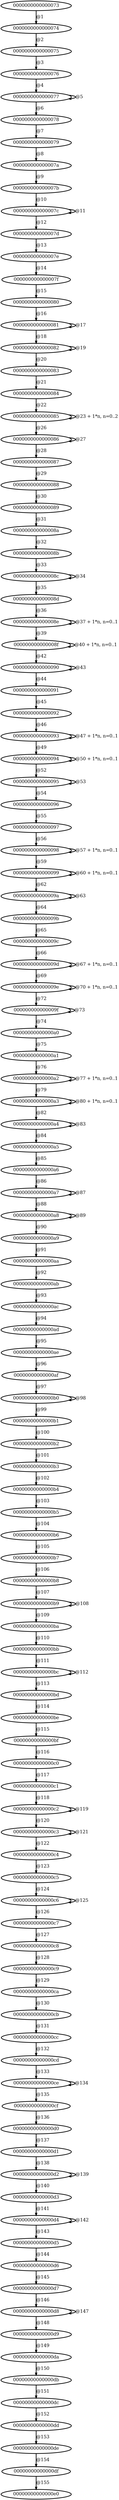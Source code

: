 digraph G {
        node [style=rounded, penwidth=3, fontsize=20, shape=oval];
        "0000000000000073" -> "0000000000000074" [label="@1", color=black,arrowsize=1,style=bold,penwidth=3,fontsize=20];
"0000000000000074" -> "0000000000000075" [label="@2", color=black,arrowsize=1,style=bold,penwidth=3,fontsize=20];
"0000000000000075" -> "0000000000000076" [label="@3", color=black,arrowsize=1,style=bold,penwidth=3,fontsize=20];
"0000000000000076" -> "0000000000000077" [label="@4", color=black,arrowsize=1,style=bold,penwidth=3,fontsize=20];
"0000000000000077" -> "0000000000000077" [label="@5", color=black,arrowsize=1,style=bold,penwidth=3,fontsize=20];
"0000000000000077" -> "0000000000000078" [label="@6", color=black,arrowsize=1,style=bold,penwidth=3,fontsize=20];
"0000000000000078" -> "0000000000000079" [label="@7", color=black,arrowsize=1,style=bold,penwidth=3,fontsize=20];
"0000000000000079" -> "000000000000007a" [label="@8", color=black,arrowsize=1,style=bold,penwidth=3,fontsize=20];
"000000000000007a" -> "000000000000007b" [label="@9", color=black,arrowsize=1,style=bold,penwidth=3,fontsize=20];
"000000000000007b" -> "000000000000007c" [label="@10", color=black,arrowsize=1,style=bold,penwidth=3,fontsize=20];
"000000000000007c" -> "000000000000007c" [label="@11", color=black,arrowsize=1,style=bold,penwidth=3,fontsize=20];
"000000000000007c" -> "000000000000007d" [label="@12", color=black,arrowsize=1,style=bold,penwidth=3,fontsize=20];
"000000000000007d" -> "000000000000007e" [label="@13", color=black,arrowsize=1,style=bold,penwidth=3,fontsize=20];
"000000000000007e" -> "000000000000007f" [label="@14", color=black,arrowsize=1,style=bold,penwidth=3,fontsize=20];
"000000000000007f" -> "0000000000000080" [label="@15", color=black,arrowsize=1,style=bold,penwidth=3,fontsize=20];
"0000000000000080" -> "0000000000000081" [label="@16", color=black,arrowsize=1,style=bold,penwidth=3,fontsize=20];
"0000000000000081" -> "0000000000000081" [label="@17", color=black,arrowsize=1,style=bold,penwidth=3,fontsize=20];
"0000000000000081" -> "0000000000000082" [label="@18", color=black,arrowsize=1,style=bold,penwidth=3,fontsize=20];
"0000000000000082" -> "0000000000000082" [label="@19", color=black,arrowsize=1,style=bold,penwidth=3,fontsize=20];
"0000000000000082" -> "0000000000000083" [label="@20", color=black,arrowsize=1,style=bold,penwidth=3,fontsize=20];
"0000000000000083" -> "0000000000000084" [label="@21", color=black,arrowsize=1,style=bold,penwidth=3,fontsize=20];
"0000000000000084" -> "0000000000000085" [label="@22", color=black,arrowsize=1,style=bold,penwidth=3,fontsize=20];
"0000000000000085" -> "0000000000000085" [label="@23 + 1*n, n=0..2", color=black,arrowsize=1,style=bold,penwidth=3,fontsize=20];
"0000000000000085" -> "0000000000000086" [label="@26", color=black,arrowsize=1,style=bold,penwidth=3,fontsize=20];
"0000000000000086" -> "0000000000000086" [label="@27", color=black,arrowsize=1,style=bold,penwidth=3,fontsize=20];
"0000000000000086" -> "0000000000000087" [label="@28", color=black,arrowsize=1,style=bold,penwidth=3,fontsize=20];
"0000000000000087" -> "0000000000000088" [label="@29", color=black,arrowsize=1,style=bold,penwidth=3,fontsize=20];
"0000000000000088" -> "0000000000000089" [label="@30", color=black,arrowsize=1,style=bold,penwidth=3,fontsize=20];
"0000000000000089" -> "000000000000008a" [label="@31", color=black,arrowsize=1,style=bold,penwidth=3,fontsize=20];
"000000000000008a" -> "000000000000008b" [label="@32", color=black,arrowsize=1,style=bold,penwidth=3,fontsize=20];
"000000000000008b" -> "000000000000008c" [label="@33", color=black,arrowsize=1,style=bold,penwidth=3,fontsize=20];
"000000000000008c" -> "000000000000008c" [label="@34", color=black,arrowsize=1,style=bold,penwidth=3,fontsize=20];
"000000000000008c" -> "000000000000008d" [label="@35", color=black,arrowsize=1,style=bold,penwidth=3,fontsize=20];
"000000000000008d" -> "000000000000008e" [label="@36", color=black,arrowsize=1,style=bold,penwidth=3,fontsize=20];
"000000000000008e" -> "000000000000008e" [label="@37 + 1*n, n=0..1", color=black,arrowsize=1,style=bold,penwidth=3,fontsize=20];
"000000000000008e" -> "000000000000008f" [label="@39", color=black,arrowsize=1,style=bold,penwidth=3,fontsize=20];
"000000000000008f" -> "000000000000008f" [label="@40 + 1*n, n=0..1", color=black,arrowsize=1,style=bold,penwidth=3,fontsize=20];
"000000000000008f" -> "0000000000000090" [label="@42", color=black,arrowsize=1,style=bold,penwidth=3,fontsize=20];
"0000000000000090" -> "0000000000000090" [label="@43", color=black,arrowsize=1,style=bold,penwidth=3,fontsize=20];
"0000000000000090" -> "0000000000000091" [label="@44", color=black,arrowsize=1,style=bold,penwidth=3,fontsize=20];
"0000000000000091" -> "0000000000000092" [label="@45", color=black,arrowsize=1,style=bold,penwidth=3,fontsize=20];
"0000000000000092" -> "0000000000000093" [label="@46", color=black,arrowsize=1,style=bold,penwidth=3,fontsize=20];
"0000000000000093" -> "0000000000000093" [label="@47 + 1*n, n=0..1", color=black,arrowsize=1,style=bold,penwidth=3,fontsize=20];
"0000000000000093" -> "0000000000000094" [label="@49", color=black,arrowsize=1,style=bold,penwidth=3,fontsize=20];
"0000000000000094" -> "0000000000000094" [label="@50 + 1*n, n=0..1", color=black,arrowsize=1,style=bold,penwidth=3,fontsize=20];
"0000000000000094" -> "0000000000000095" [label="@52", color=black,arrowsize=1,style=bold,penwidth=3,fontsize=20];
"0000000000000095" -> "0000000000000095" [label="@53", color=black,arrowsize=1,style=bold,penwidth=3,fontsize=20];
"0000000000000095" -> "0000000000000096" [label="@54", color=black,arrowsize=1,style=bold,penwidth=3,fontsize=20];
"0000000000000096" -> "0000000000000097" [label="@55", color=black,arrowsize=1,style=bold,penwidth=3,fontsize=20];
"0000000000000097" -> "0000000000000098" [label="@56", color=black,arrowsize=1,style=bold,penwidth=3,fontsize=20];
"0000000000000098" -> "0000000000000098" [label="@57 + 1*n, n=0..1", color=black,arrowsize=1,style=bold,penwidth=3,fontsize=20];
"0000000000000098" -> "0000000000000099" [label="@59", color=black,arrowsize=1,style=bold,penwidth=3,fontsize=20];
"0000000000000099" -> "0000000000000099" [label="@60 + 1*n, n=0..1", color=black,arrowsize=1,style=bold,penwidth=3,fontsize=20];
"0000000000000099" -> "000000000000009a" [label="@62", color=black,arrowsize=1,style=bold,penwidth=3,fontsize=20];
"000000000000009a" -> "000000000000009a" [label="@63", color=black,arrowsize=1,style=bold,penwidth=3,fontsize=20];
"000000000000009a" -> "000000000000009b" [label="@64", color=black,arrowsize=1,style=bold,penwidth=3,fontsize=20];
"000000000000009b" -> "000000000000009c" [label="@65", color=black,arrowsize=1,style=bold,penwidth=3,fontsize=20];
"000000000000009c" -> "000000000000009d" [label="@66", color=black,arrowsize=1,style=bold,penwidth=3,fontsize=20];
"000000000000009d" -> "000000000000009d" [label="@67 + 1*n, n=0..1", color=black,arrowsize=1,style=bold,penwidth=3,fontsize=20];
"000000000000009d" -> "000000000000009e" [label="@69", color=black,arrowsize=1,style=bold,penwidth=3,fontsize=20];
"000000000000009e" -> "000000000000009e" [label="@70 + 1*n, n=0..1", color=black,arrowsize=1,style=bold,penwidth=3,fontsize=20];
"000000000000009e" -> "000000000000009f" [label="@72", color=black,arrowsize=1,style=bold,penwidth=3,fontsize=20];
"000000000000009f" -> "000000000000009f" [label="@73", color=black,arrowsize=1,style=bold,penwidth=3,fontsize=20];
"000000000000009f" -> "00000000000000a0" [label="@74", color=black,arrowsize=1,style=bold,penwidth=3,fontsize=20];
"00000000000000a0" -> "00000000000000a1" [label="@75", color=black,arrowsize=1,style=bold,penwidth=3,fontsize=20];
"00000000000000a1" -> "00000000000000a2" [label="@76", color=black,arrowsize=1,style=bold,penwidth=3,fontsize=20];
"00000000000000a2" -> "00000000000000a2" [label="@77 + 1*n, n=0..1", color=black,arrowsize=1,style=bold,penwidth=3,fontsize=20];
"00000000000000a2" -> "00000000000000a3" [label="@79", color=black,arrowsize=1,style=bold,penwidth=3,fontsize=20];
"00000000000000a3" -> "00000000000000a3" [label="@80 + 1*n, n=0..1", color=black,arrowsize=1,style=bold,penwidth=3,fontsize=20];
"00000000000000a3" -> "00000000000000a4" [label="@82", color=black,arrowsize=1,style=bold,penwidth=3,fontsize=20];
"00000000000000a4" -> "00000000000000a4" [label="@83", color=black,arrowsize=1,style=bold,penwidth=3,fontsize=20];
"00000000000000a4" -> "00000000000000a5" [label="@84", color=black,arrowsize=1,style=bold,penwidth=3,fontsize=20];
"00000000000000a5" -> "00000000000000a6" [label="@85", color=black,arrowsize=1,style=bold,penwidth=3,fontsize=20];
"00000000000000a6" -> "00000000000000a7" [label="@86", color=black,arrowsize=1,style=bold,penwidth=3,fontsize=20];
"00000000000000a7" -> "00000000000000a7" [label="@87", color=black,arrowsize=1,style=bold,penwidth=3,fontsize=20];
"00000000000000a7" -> "00000000000000a8" [label="@88", color=black,arrowsize=1,style=bold,penwidth=3,fontsize=20];
"00000000000000a8" -> "00000000000000a8" [label="@89", color=black,arrowsize=1,style=bold,penwidth=3,fontsize=20];
"00000000000000a8" -> "00000000000000a9" [label="@90", color=black,arrowsize=1,style=bold,penwidth=3,fontsize=20];
"00000000000000a9" -> "00000000000000aa" [label="@91", color=black,arrowsize=1,style=bold,penwidth=3,fontsize=20];
"00000000000000aa" -> "00000000000000ab" [label="@92", color=black,arrowsize=1,style=bold,penwidth=3,fontsize=20];
"00000000000000ab" -> "00000000000000ac" [label="@93", color=black,arrowsize=1,style=bold,penwidth=3,fontsize=20];
"00000000000000ac" -> "00000000000000ad" [label="@94", color=black,arrowsize=1,style=bold,penwidth=3,fontsize=20];
"00000000000000ad" -> "00000000000000ae" [label="@95", color=black,arrowsize=1,style=bold,penwidth=3,fontsize=20];
"00000000000000ae" -> "00000000000000af" [label="@96", color=black,arrowsize=1,style=bold,penwidth=3,fontsize=20];
"00000000000000af" -> "00000000000000b0" [label="@97", color=black,arrowsize=1,style=bold,penwidth=3,fontsize=20];
"00000000000000b0" -> "00000000000000b0" [label="@98", color=black,arrowsize=1,style=bold,penwidth=3,fontsize=20];
"00000000000000b0" -> "00000000000000b1" [label="@99", color=black,arrowsize=1,style=bold,penwidth=3,fontsize=20];
"00000000000000b1" -> "00000000000000b2" [label="@100", color=black,arrowsize=1,style=bold,penwidth=3,fontsize=20];
"00000000000000b2" -> "00000000000000b3" [label="@101", color=black,arrowsize=1,style=bold,penwidth=3,fontsize=20];
"00000000000000b3" -> "00000000000000b4" [label="@102", color=black,arrowsize=1,style=bold,penwidth=3,fontsize=20];
"00000000000000b4" -> "00000000000000b5" [label="@103", color=black,arrowsize=1,style=bold,penwidth=3,fontsize=20];
"00000000000000b5" -> "00000000000000b6" [label="@104", color=black,arrowsize=1,style=bold,penwidth=3,fontsize=20];
"00000000000000b6" -> "00000000000000b7" [label="@105", color=black,arrowsize=1,style=bold,penwidth=3,fontsize=20];
"00000000000000b7" -> "00000000000000b8" [label="@106", color=black,arrowsize=1,style=bold,penwidth=3,fontsize=20];
"00000000000000b8" -> "00000000000000b9" [label="@107", color=black,arrowsize=1,style=bold,penwidth=3,fontsize=20];
"00000000000000b9" -> "00000000000000b9" [label="@108", color=black,arrowsize=1,style=bold,penwidth=3,fontsize=20];
"00000000000000b9" -> "00000000000000ba" [label="@109", color=black,arrowsize=1,style=bold,penwidth=3,fontsize=20];
"00000000000000ba" -> "00000000000000bb" [label="@110", color=black,arrowsize=1,style=bold,penwidth=3,fontsize=20];
"00000000000000bb" -> "00000000000000bc" [label="@111", color=black,arrowsize=1,style=bold,penwidth=3,fontsize=20];
"00000000000000bc" -> "00000000000000bc" [label="@112", color=black,arrowsize=1,style=bold,penwidth=3,fontsize=20];
"00000000000000bc" -> "00000000000000bd" [label="@113", color=black,arrowsize=1,style=bold,penwidth=3,fontsize=20];
"00000000000000bd" -> "00000000000000be" [label="@114", color=black,arrowsize=1,style=bold,penwidth=3,fontsize=20];
"00000000000000be" -> "00000000000000bf" [label="@115", color=black,arrowsize=1,style=bold,penwidth=3,fontsize=20];
"00000000000000bf" -> "00000000000000c0" [label="@116", color=black,arrowsize=1,style=bold,penwidth=3,fontsize=20];
"00000000000000c0" -> "00000000000000c1" [label="@117", color=black,arrowsize=1,style=bold,penwidth=3,fontsize=20];
"00000000000000c1" -> "00000000000000c2" [label="@118", color=black,arrowsize=1,style=bold,penwidth=3,fontsize=20];
"00000000000000c2" -> "00000000000000c2" [label="@119", color=black,arrowsize=1,style=bold,penwidth=3,fontsize=20];
"00000000000000c2" -> "00000000000000c3" [label="@120", color=black,arrowsize=1,style=bold,penwidth=3,fontsize=20];
"00000000000000c3" -> "00000000000000c3" [label="@121", color=black,arrowsize=1,style=bold,penwidth=3,fontsize=20];
"00000000000000c3" -> "00000000000000c4" [label="@122", color=black,arrowsize=1,style=bold,penwidth=3,fontsize=20];
"00000000000000c4" -> "00000000000000c5" [label="@123", color=black,arrowsize=1,style=bold,penwidth=3,fontsize=20];
"00000000000000c5" -> "00000000000000c6" [label="@124", color=black,arrowsize=1,style=bold,penwidth=3,fontsize=20];
"00000000000000c6" -> "00000000000000c6" [label="@125", color=black,arrowsize=1,style=bold,penwidth=3,fontsize=20];
"00000000000000c6" -> "00000000000000c7" [label="@126", color=black,arrowsize=1,style=bold,penwidth=3,fontsize=20];
"00000000000000c7" -> "00000000000000c8" [label="@127", color=black,arrowsize=1,style=bold,penwidth=3,fontsize=20];
"00000000000000c8" -> "00000000000000c9" [label="@128", color=black,arrowsize=1,style=bold,penwidth=3,fontsize=20];
"00000000000000c9" -> "00000000000000ca" [label="@129", color=black,arrowsize=1,style=bold,penwidth=3,fontsize=20];
"00000000000000ca" -> "00000000000000cb" [label="@130", color=black,arrowsize=1,style=bold,penwidth=3,fontsize=20];
"00000000000000cb" -> "00000000000000cc" [label="@131", color=black,arrowsize=1,style=bold,penwidth=3,fontsize=20];
"00000000000000cc" -> "00000000000000cd" [label="@132", color=black,arrowsize=1,style=bold,penwidth=3,fontsize=20];
"00000000000000cd" -> "00000000000000ce" [label="@133", color=black,arrowsize=1,style=bold,penwidth=3,fontsize=20];
"00000000000000ce" -> "00000000000000ce" [label="@134", color=black,arrowsize=1,style=bold,penwidth=3,fontsize=20];
"00000000000000ce" -> "00000000000000cf" [label="@135", color=black,arrowsize=1,style=bold,penwidth=3,fontsize=20];
"00000000000000cf" -> "00000000000000d0" [label="@136", color=black,arrowsize=1,style=bold,penwidth=3,fontsize=20];
"00000000000000d0" -> "00000000000000d1" [label="@137", color=black,arrowsize=1,style=bold,penwidth=3,fontsize=20];
"00000000000000d1" -> "00000000000000d2" [label="@138", color=black,arrowsize=1,style=bold,penwidth=3,fontsize=20];
"00000000000000d2" -> "00000000000000d2" [label="@139", color=black,arrowsize=1,style=bold,penwidth=3,fontsize=20];
"00000000000000d2" -> "00000000000000d3" [label="@140", color=black,arrowsize=1,style=bold,penwidth=3,fontsize=20];
"00000000000000d3" -> "00000000000000d4" [label="@141", color=black,arrowsize=1,style=bold,penwidth=3,fontsize=20];
"00000000000000d4" -> "00000000000000d4" [label="@142", color=black,arrowsize=1,style=bold,penwidth=3,fontsize=20];
"00000000000000d4" -> "00000000000000d5" [label="@143", color=black,arrowsize=1,style=bold,penwidth=3,fontsize=20];
"00000000000000d5" -> "00000000000000d6" [label="@144", color=black,arrowsize=1,style=bold,penwidth=3,fontsize=20];
"00000000000000d6" -> "00000000000000d7" [label="@145", color=black,arrowsize=1,style=bold,penwidth=3,fontsize=20];
"00000000000000d7" -> "00000000000000d8" [label="@146", color=black,arrowsize=1,style=bold,penwidth=3,fontsize=20];
"00000000000000d8" -> "00000000000000d8" [label="@147", color=black,arrowsize=1,style=bold,penwidth=3,fontsize=20];
"00000000000000d8" -> "00000000000000d9" [label="@148", color=black,arrowsize=1,style=bold,penwidth=3,fontsize=20];
"00000000000000d9" -> "00000000000000da" [label="@149", color=black,arrowsize=1,style=bold,penwidth=3,fontsize=20];
"00000000000000da" -> "00000000000000db" [label="@150", color=black,arrowsize=1,style=bold,penwidth=3,fontsize=20];
"00000000000000db" -> "00000000000000dc" [label="@151", color=black,arrowsize=1,style=bold,penwidth=3,fontsize=20];
"00000000000000dc" -> "00000000000000dd" [label="@152", color=black,arrowsize=1,style=bold,penwidth=3,fontsize=20];
"00000000000000dd" -> "00000000000000de" [label="@153", color=black,arrowsize=1,style=bold,penwidth=3,fontsize=20];
"00000000000000de" -> "00000000000000df" [label="@154", color=black,arrowsize=1,style=bold,penwidth=3,fontsize=20];
"00000000000000df" -> "00000000000000e0" [label="@155", color=black,arrowsize=1,style=bold,penwidth=3,fontsize=20];
}
